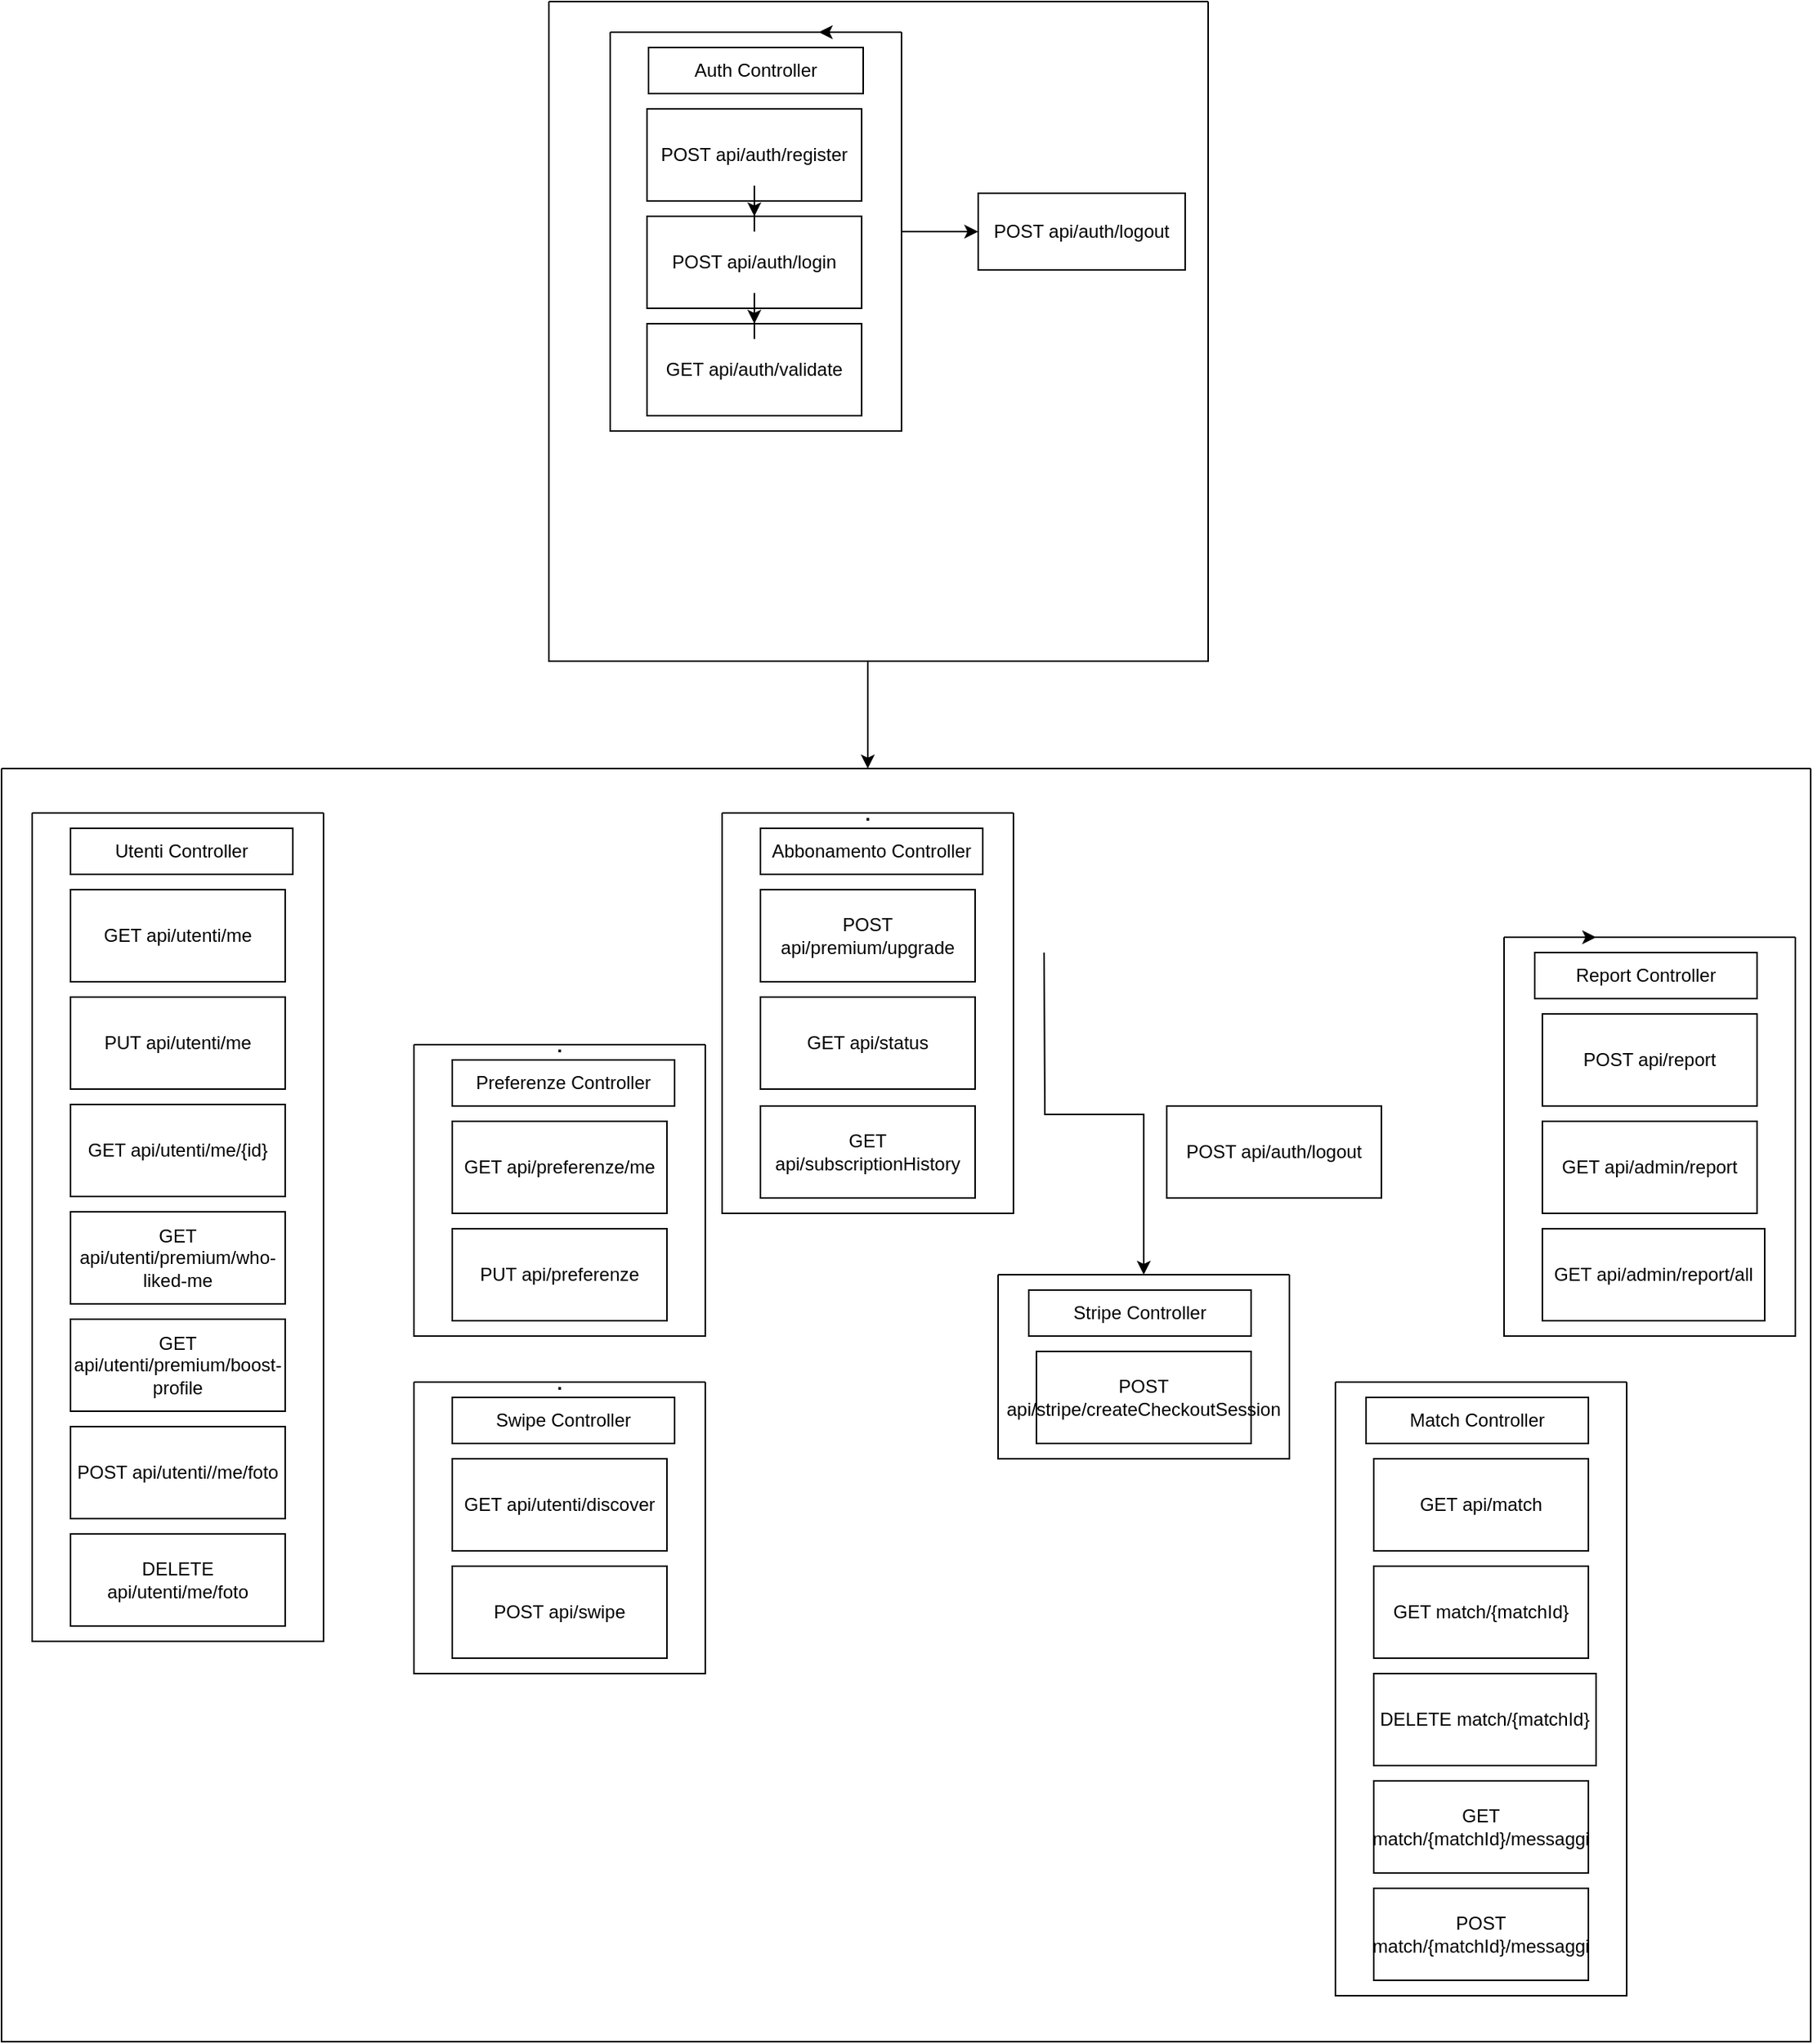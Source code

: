 <mxfile version="27.1.4">
  <diagram name="Pagina-1" id="zTd8ogNlLjzsdBJeOwFS">
    <mxGraphModel dx="1426" dy="751" grid="1" gridSize="10" guides="1" tooltips="1" connect="1" arrows="1" fold="1" page="1" pageScale="1" pageWidth="827" pageHeight="1169" math="0" shadow="0">
      <root>
        <mxCell id="0" />
        <mxCell id="1" parent="0" />
        <mxCell id="6NuOI_jfBILMdRl15yHK-2" style="edgeStyle=orthogonalEdgeStyle;rounded=0;orthogonalLoop=1;jettySize=auto;html=1;exitX=0.5;exitY=1;exitDx=0;exitDy=0;" parent="1" source="6NuOI_jfBILMdRl15yHK-4" target="6NuOI_jfBILMdRl15yHK-1" edge="1">
          <mxGeometry relative="1" as="geometry">
            <Array as="points">
              <mxPoint x="605" y="450" />
            </Array>
          </mxGeometry>
        </mxCell>
        <mxCell id="TYeEJn4T7VQLtmHj-3OH-78" style="edgeStyle=orthogonalEdgeStyle;rounded=0;orthogonalLoop=1;jettySize=auto;html=1;entryX=0.5;entryY=0;entryDx=0;entryDy=0;" parent="1" target="TYeEJn4T7VQLtmHj-3OH-79" edge="1">
          <mxGeometry relative="1" as="geometry">
            <mxPoint x="720" y="640" as="sourcePoint" />
          </mxGeometry>
        </mxCell>
        <mxCell id="6NuOI_jfBILMdRl15yHK-1" value="" style="swimlane;startSize=0;" parent="1" vertex="1">
          <mxGeometry x="40" y="520" width="1180" height="830" as="geometry" />
        </mxCell>
        <mxCell id="TYeEJn4T7VQLtmHj-3OH-5" value="POST api/auth/logout" style="rounded=0;whiteSpace=wrap;html=1;" parent="6NuOI_jfBILMdRl15yHK-1" vertex="1">
          <mxGeometry x="760" y="220" width="140" height="60" as="geometry" />
        </mxCell>
        <mxCell id="TYeEJn4T7VQLtmHj-3OH-46" value="." style="swimlane;startSize=0;" parent="6NuOI_jfBILMdRl15yHK-1" vertex="1">
          <mxGeometry x="269" y="400" width="190" height="190" as="geometry" />
        </mxCell>
        <mxCell id="TYeEJn4T7VQLtmHj-3OH-47" value="Swipe Controller" style="rounded=0;whiteSpace=wrap;html=1;" parent="TYeEJn4T7VQLtmHj-3OH-46" vertex="1">
          <mxGeometry x="25" y="10" width="145" height="30" as="geometry" />
        </mxCell>
        <mxCell id="TYeEJn4T7VQLtmHj-3OH-48" value="POST api/swipe" style="rounded=0;whiteSpace=wrap;html=1;" parent="TYeEJn4T7VQLtmHj-3OH-46" vertex="1">
          <mxGeometry x="25" y="120" width="140" height="60" as="geometry" />
        </mxCell>
        <mxCell id="TYeEJn4T7VQLtmHj-3OH-49" value="GET api/utenti/discover" style="rounded=0;whiteSpace=wrap;html=1;" parent="TYeEJn4T7VQLtmHj-3OH-46" vertex="1">
          <mxGeometry x="25" y="50" width="140" height="60" as="geometry" />
        </mxCell>
        <mxCell id="TYeEJn4T7VQLtmHj-3OH-55" style="edgeStyle=orthogonalEdgeStyle;rounded=0;orthogonalLoop=1;jettySize=auto;html=1;exitX=0.5;exitY=1;exitDx=0;exitDy=0;" parent="6NuOI_jfBILMdRl15yHK-1" source="TYeEJn4T7VQLtmHj-3OH-46" target="TYeEJn4T7VQLtmHj-3OH-46" edge="1">
          <mxGeometry relative="1" as="geometry" />
        </mxCell>
        <mxCell id="TYeEJn4T7VQLtmHj-3OH-43" value="" style="swimlane;startSize=0;" parent="6NuOI_jfBILMdRl15yHK-1" vertex="1">
          <mxGeometry x="20" y="29" width="190" height="540" as="geometry" />
        </mxCell>
        <mxCell id="TYeEJn4T7VQLtmHj-3OH-44" value="Utenti Controller" style="rounded=0;whiteSpace=wrap;html=1;" parent="TYeEJn4T7VQLtmHj-3OH-43" vertex="1">
          <mxGeometry x="25" y="10" width="145" height="30" as="geometry" />
        </mxCell>
        <mxCell id="TYeEJn4T7VQLtmHj-3OH-26" value="PUT api/utenti/me" style="rounded=0;whiteSpace=wrap;html=1;" parent="TYeEJn4T7VQLtmHj-3OH-43" vertex="1">
          <mxGeometry x="25" y="120" width="140" height="60" as="geometry" />
        </mxCell>
        <mxCell id="TYeEJn4T7VQLtmHj-3OH-25" value="GET api/utenti/me" style="rounded=0;whiteSpace=wrap;html=1;" parent="TYeEJn4T7VQLtmHj-3OH-43" vertex="1">
          <mxGeometry x="25" y="50" width="140" height="60" as="geometry" />
        </mxCell>
        <mxCell id="TYeEJn4T7VQLtmHj-3OH-27" value="GET api/utenti/me/{id}" style="rounded=0;whiteSpace=wrap;html=1;" parent="TYeEJn4T7VQLtmHj-3OH-43" vertex="1">
          <mxGeometry x="25" y="190" width="140" height="60" as="geometry" />
        </mxCell>
        <mxCell id="TYeEJn4T7VQLtmHj-3OH-28" value="GET api/utenti/premium/who-liked-me" style="rounded=0;whiteSpace=wrap;html=1;" parent="TYeEJn4T7VQLtmHj-3OH-43" vertex="1">
          <mxGeometry x="25" y="260" width="140" height="60" as="geometry" />
        </mxCell>
        <mxCell id="TYeEJn4T7VQLtmHj-3OH-29" value="GET api/utenti/premium/boost-profile" style="rounded=0;whiteSpace=wrap;html=1;" parent="TYeEJn4T7VQLtmHj-3OH-43" vertex="1">
          <mxGeometry x="25" y="330" width="140" height="60" as="geometry" />
        </mxCell>
        <mxCell id="TYeEJn4T7VQLtmHj-3OH-30" value="POST api/utenti//me/foto" style="rounded=0;whiteSpace=wrap;html=1;" parent="TYeEJn4T7VQLtmHj-3OH-43" vertex="1">
          <mxGeometry x="25" y="400" width="140" height="60" as="geometry" />
        </mxCell>
        <mxCell id="TYeEJn4T7VQLtmHj-3OH-31" value="DELETE api/utenti/me/foto" style="rounded=0;whiteSpace=wrap;html=1;" parent="TYeEJn4T7VQLtmHj-3OH-43" vertex="1">
          <mxGeometry x="25" y="470" width="140" height="60" as="geometry" />
        </mxCell>
        <mxCell id="TYeEJn4T7VQLtmHj-3OH-58" value="" style="swimlane;startSize=0;" parent="6NuOI_jfBILMdRl15yHK-1" vertex="1">
          <mxGeometry x="870" y="400" width="190" height="400" as="geometry" />
        </mxCell>
        <mxCell id="TYeEJn4T7VQLtmHj-3OH-59" value="Match Controller" style="rounded=0;whiteSpace=wrap;html=1;" parent="TYeEJn4T7VQLtmHj-3OH-58" vertex="1">
          <mxGeometry x="20" y="10" width="145" height="30" as="geometry" />
        </mxCell>
        <mxCell id="TYeEJn4T7VQLtmHj-3OH-60" value="GET match/{matchId}" style="rounded=0;whiteSpace=wrap;html=1;" parent="TYeEJn4T7VQLtmHj-3OH-58" vertex="1">
          <mxGeometry x="25" y="120" width="140" height="60" as="geometry" />
        </mxCell>
        <mxCell id="TYeEJn4T7VQLtmHj-3OH-61" value="GET api/match" style="rounded=0;whiteSpace=wrap;html=1;" parent="TYeEJn4T7VQLtmHj-3OH-58" vertex="1">
          <mxGeometry x="25" y="50" width="140" height="60" as="geometry" />
        </mxCell>
        <mxCell id="TYeEJn4T7VQLtmHj-3OH-62" value="DELETE match/{matchId}" style="rounded=0;whiteSpace=wrap;html=1;" parent="TYeEJn4T7VQLtmHj-3OH-58" vertex="1">
          <mxGeometry x="25" y="190" width="145" height="60" as="geometry" />
        </mxCell>
        <mxCell id="TYeEJn4T7VQLtmHj-3OH-63" value="GET match/{matchId}/messaggi" style="rounded=0;whiteSpace=wrap;html=1;" parent="TYeEJn4T7VQLtmHj-3OH-58" vertex="1">
          <mxGeometry x="25" y="260" width="140" height="60" as="geometry" />
        </mxCell>
        <mxCell id="TYeEJn4T7VQLtmHj-3OH-64" value="POST match/{matchId}/messaggi" style="rounded=0;whiteSpace=wrap;html=1;" parent="TYeEJn4T7VQLtmHj-3OH-58" vertex="1">
          <mxGeometry x="25" y="330" width="140" height="60" as="geometry" />
        </mxCell>
        <mxCell id="TYeEJn4T7VQLtmHj-3OH-79" value="" style="swimlane;startSize=0;" parent="6NuOI_jfBILMdRl15yHK-1" vertex="1">
          <mxGeometry x="650" y="330" width="190" height="120" as="geometry" />
        </mxCell>
        <mxCell id="TYeEJn4T7VQLtmHj-3OH-80" value="Stripe Controller" style="rounded=0;whiteSpace=wrap;html=1;" parent="TYeEJn4T7VQLtmHj-3OH-79" vertex="1">
          <mxGeometry x="20" y="10" width="145" height="30" as="geometry" />
        </mxCell>
        <mxCell id="TYeEJn4T7VQLtmHj-3OH-82" value="POST api/stripe/createCheckoutSession" style="rounded=0;whiteSpace=wrap;html=1;" parent="TYeEJn4T7VQLtmHj-3OH-79" vertex="1">
          <mxGeometry x="25" y="50" width="140" height="60" as="geometry" />
        </mxCell>
        <mxCell id="6NuOI_jfBILMdRl15yHK-16" value="." style="swimlane;startSize=0;" parent="6NuOI_jfBILMdRl15yHK-1" vertex="1">
          <mxGeometry x="269" y="180" width="190" height="190" as="geometry" />
        </mxCell>
        <mxCell id="6NuOI_jfBILMdRl15yHK-17" value="Preferenze Controller" style="rounded=0;whiteSpace=wrap;html=1;" parent="6NuOI_jfBILMdRl15yHK-16" vertex="1">
          <mxGeometry x="25" y="10" width="145" height="30" as="geometry" />
        </mxCell>
        <mxCell id="6NuOI_jfBILMdRl15yHK-18" value="PUT api/preferenze" style="rounded=0;whiteSpace=wrap;html=1;" parent="6NuOI_jfBILMdRl15yHK-16" vertex="1">
          <mxGeometry x="25" y="120" width="140" height="60" as="geometry" />
        </mxCell>
        <mxCell id="6NuOI_jfBILMdRl15yHK-19" value="GET api/preferenze/me" style="rounded=0;whiteSpace=wrap;html=1;" parent="6NuOI_jfBILMdRl15yHK-16" vertex="1">
          <mxGeometry x="25" y="50" width="140" height="60" as="geometry" />
        </mxCell>
        <mxCell id="6NuOI_jfBILMdRl15yHK-20" style="edgeStyle=orthogonalEdgeStyle;rounded=0;orthogonalLoop=1;jettySize=auto;html=1;exitX=0.5;exitY=1;exitDx=0;exitDy=0;" parent="6NuOI_jfBILMdRl15yHK-1" source="6NuOI_jfBILMdRl15yHK-16" target="6NuOI_jfBILMdRl15yHK-16" edge="1">
          <mxGeometry relative="1" as="geometry" />
        </mxCell>
        <mxCell id="i-C67bJ2zKy4lFZnUcYV-54" value="." style="swimlane;startSize=0;" vertex="1" parent="6NuOI_jfBILMdRl15yHK-1">
          <mxGeometry x="470" y="29" width="190" height="261" as="geometry" />
        </mxCell>
        <mxCell id="i-C67bJ2zKy4lFZnUcYV-55" value="Abbonamento Controller" style="rounded=0;whiteSpace=wrap;html=1;" vertex="1" parent="i-C67bJ2zKy4lFZnUcYV-54">
          <mxGeometry x="25" y="10" width="145" height="30" as="geometry" />
        </mxCell>
        <mxCell id="i-C67bJ2zKy4lFZnUcYV-56" value="GET api/status" style="rounded=0;whiteSpace=wrap;html=1;" vertex="1" parent="i-C67bJ2zKy4lFZnUcYV-54">
          <mxGeometry x="25" y="120" width="140" height="60" as="geometry" />
        </mxCell>
        <mxCell id="i-C67bJ2zKy4lFZnUcYV-57" value="POST api/premium/upgrade" style="rounded=0;whiteSpace=wrap;html=1;" vertex="1" parent="i-C67bJ2zKy4lFZnUcYV-54">
          <mxGeometry x="25" y="50" width="140" height="60" as="geometry" />
        </mxCell>
        <mxCell id="i-C67bJ2zKy4lFZnUcYV-59" value="GET api/subscriptionHistory" style="rounded=0;whiteSpace=wrap;html=1;" vertex="1" parent="i-C67bJ2zKy4lFZnUcYV-54">
          <mxGeometry x="25" y="191" width="140" height="60" as="geometry" />
        </mxCell>
        <mxCell id="i-C67bJ2zKy4lFZnUcYV-58" style="edgeStyle=orthogonalEdgeStyle;rounded=0;orthogonalLoop=1;jettySize=auto;html=1;exitX=0.5;exitY=1;exitDx=0;exitDy=0;" edge="1" parent="6NuOI_jfBILMdRl15yHK-1" source="i-C67bJ2zKy4lFZnUcYV-54" target="i-C67bJ2zKy4lFZnUcYV-54">
          <mxGeometry relative="1" as="geometry" />
        </mxCell>
        <mxCell id="6NuOI_jfBILMdRl15yHK-4" value="" style="swimlane;startSize=0;" parent="1" vertex="1">
          <mxGeometry x="397" y="20" width="430" height="430" as="geometry" />
        </mxCell>
        <mxCell id="6NuOI_jfBILMdRl15yHK-13" style="edgeStyle=orthogonalEdgeStyle;rounded=0;orthogonalLoop=1;jettySize=auto;html=1;entryX=0;entryY=0.5;entryDx=0;entryDy=0;" parent="6NuOI_jfBILMdRl15yHK-4" source="TYeEJn4T7VQLtmHj-3OH-20" target="6NuOI_jfBILMdRl15yHK-5" edge="1">
          <mxGeometry relative="1" as="geometry" />
        </mxCell>
        <mxCell id="TYeEJn4T7VQLtmHj-3OH-20" value="" style="swimlane;startSize=0;" parent="6NuOI_jfBILMdRl15yHK-4" vertex="1">
          <mxGeometry x="40" y="20" width="190" height="260" as="geometry" />
        </mxCell>
        <mxCell id="TYeEJn4T7VQLtmHj-3OH-1" value="POST api/auth/register" style="rounded=0;whiteSpace=wrap;html=1;" parent="TYeEJn4T7VQLtmHj-3OH-20" vertex="1">
          <mxGeometry x="24" y="50" width="140" height="60" as="geometry" />
        </mxCell>
        <mxCell id="TYeEJn4T7VQLtmHj-3OH-2" value="POST api/auth/login" style="rounded=0;whiteSpace=wrap;html=1;" parent="TYeEJn4T7VQLtmHj-3OH-20" vertex="1">
          <mxGeometry x="24" y="120" width="140" height="60" as="geometry" />
        </mxCell>
        <mxCell id="TYeEJn4T7VQLtmHj-3OH-7" style="edgeStyle=orthogonalEdgeStyle;rounded=0;orthogonalLoop=1;jettySize=auto;html=1;entryX=0.5;entryY=0;entryDx=0;entryDy=0;" parent="TYeEJn4T7VQLtmHj-3OH-20" source="TYeEJn4T7VQLtmHj-3OH-1" target="TYeEJn4T7VQLtmHj-3OH-2" edge="1">
          <mxGeometry relative="1" as="geometry" />
        </mxCell>
        <mxCell id="TYeEJn4T7VQLtmHj-3OH-10" value="GET api/auth/validate" style="rounded=0;whiteSpace=wrap;html=1;" parent="TYeEJn4T7VQLtmHj-3OH-20" vertex="1">
          <mxGeometry x="24" y="190" width="140" height="60" as="geometry" />
        </mxCell>
        <mxCell id="TYeEJn4T7VQLtmHj-3OH-12" style="edgeStyle=orthogonalEdgeStyle;rounded=0;orthogonalLoop=1;jettySize=auto;html=1;entryX=0.5;entryY=0;entryDx=0;entryDy=0;" parent="TYeEJn4T7VQLtmHj-3OH-20" source="TYeEJn4T7VQLtmHj-3OH-2" target="TYeEJn4T7VQLtmHj-3OH-10" edge="1">
          <mxGeometry relative="1" as="geometry" />
        </mxCell>
        <mxCell id="TYeEJn4T7VQLtmHj-3OH-21" value="Auth Controller" style="rounded=0;whiteSpace=wrap;html=1;" parent="TYeEJn4T7VQLtmHj-3OH-20" vertex="1">
          <mxGeometry x="25" y="10" width="140" height="30" as="geometry" />
        </mxCell>
        <mxCell id="6NuOI_jfBILMdRl15yHK-11" style="edgeStyle=orthogonalEdgeStyle;rounded=0;orthogonalLoop=1;jettySize=auto;html=1;exitX=0.75;exitY=0;exitDx=0;exitDy=0;entryX=0.716;entryY=0;entryDx=0;entryDy=0;entryPerimeter=0;" parent="6NuOI_jfBILMdRl15yHK-4" source="TYeEJn4T7VQLtmHj-3OH-20" target="TYeEJn4T7VQLtmHj-3OH-20" edge="1">
          <mxGeometry relative="1" as="geometry" />
        </mxCell>
        <mxCell id="6NuOI_jfBILMdRl15yHK-5" value="POST api/auth/logout" style="rounded=0;whiteSpace=wrap;html=1;" parent="6NuOI_jfBILMdRl15yHK-4" vertex="1">
          <mxGeometry x="280" y="125" width="135" height="50" as="geometry" />
        </mxCell>
        <mxCell id="i-C67bJ2zKy4lFZnUcYV-8" value="" style="swimlane;startSize=0;" vertex="1" parent="1">
          <mxGeometry x="1020" y="630" width="190" height="260" as="geometry" />
        </mxCell>
        <mxCell id="i-C67bJ2zKy4lFZnUcYV-9" value="Report Controller" style="rounded=0;whiteSpace=wrap;html=1;" vertex="1" parent="i-C67bJ2zKy4lFZnUcYV-8">
          <mxGeometry x="20" y="10" width="145" height="30" as="geometry" />
        </mxCell>
        <mxCell id="i-C67bJ2zKy4lFZnUcYV-10" value="GET api/admin/report" style="rounded=0;whiteSpace=wrap;html=1;" vertex="1" parent="i-C67bJ2zKy4lFZnUcYV-8">
          <mxGeometry x="25" y="120" width="140" height="60" as="geometry" />
        </mxCell>
        <mxCell id="i-C67bJ2zKy4lFZnUcYV-11" value="POST api/report" style="rounded=0;whiteSpace=wrap;html=1;" vertex="1" parent="i-C67bJ2zKy4lFZnUcYV-8">
          <mxGeometry x="25" y="50" width="140" height="60" as="geometry" />
        </mxCell>
        <mxCell id="i-C67bJ2zKy4lFZnUcYV-12" value="GET api/admin/report/all" style="rounded=0;whiteSpace=wrap;html=1;" vertex="1" parent="i-C67bJ2zKy4lFZnUcYV-8">
          <mxGeometry x="25" y="190" width="145" height="60" as="geometry" />
        </mxCell>
        <mxCell id="i-C67bJ2zKy4lFZnUcYV-15" style="edgeStyle=orthogonalEdgeStyle;rounded=0;orthogonalLoop=1;jettySize=auto;html=1;exitX=0.25;exitY=0;exitDx=0;exitDy=0;entryX=0.316;entryY=0;entryDx=0;entryDy=0;entryPerimeter=0;" edge="1" parent="1" source="i-C67bJ2zKy4lFZnUcYV-8" target="i-C67bJ2zKy4lFZnUcYV-8">
          <mxGeometry relative="1" as="geometry" />
        </mxCell>
      </root>
    </mxGraphModel>
  </diagram>
</mxfile>
